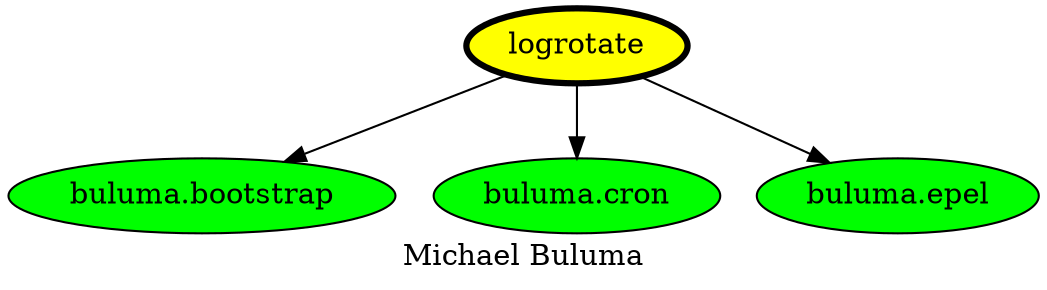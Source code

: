 digraph PhiloDilemma {
  label = "Michael Buluma" ;
  overlap=false
  {
    "logrotate" [fillcolor=yellow style=filled penwidth=3]
    "buluma.bootstrap" [fillcolor=green style=filled]
    "buluma.cron" [fillcolor=green style=filled]
    "buluma.epel" [fillcolor=green style=filled]
  }
  "logrotate" -> "buluma.bootstrap"
  "logrotate" -> "buluma.cron"
  "logrotate" -> "buluma.epel"
}
